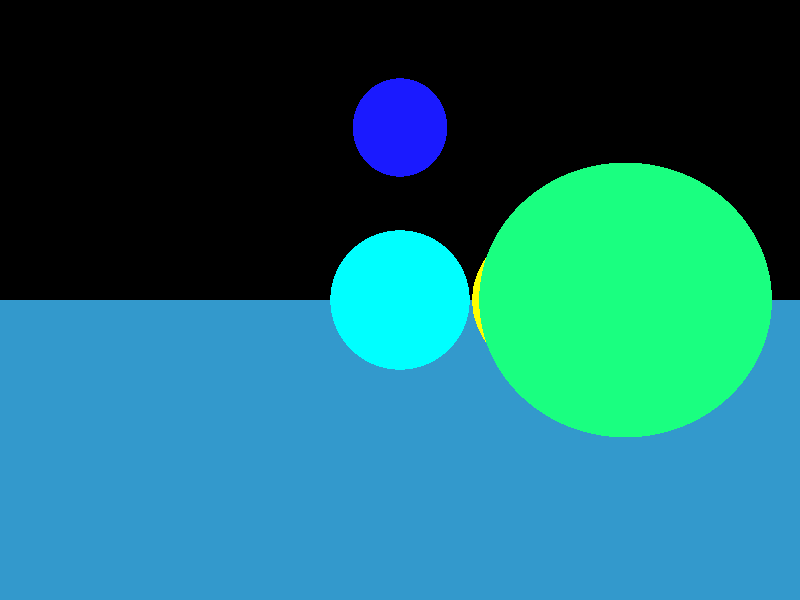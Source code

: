 // cs174, assignment 1 sample file (RIGHT HANDED)

//default camera pointing down negative z - case 0
//camera {
//location  <0, 0, 14>
//up        <0,  1,  0>
//right     <1.33333, 0,  0>
//look_at   <0, 0, 0>
//}

//camera pointing down positive x - case 1
//camera {
//location  <-14, 0,0> 
//up        <0,  1,  0>
//right     <0, 0,  1.3333>
//look_at   <0, 0, 0>
//}

//camera pointing down negative x - case 2
camera {
location  <14, 0,0> 
up        <0,  1,  0>
right     <0, 0,  -1.3333>
look_at   <0, 0, 0>
}

//camera pointing around 45 degrees
//camera {
//location  <7, 0,7> 
//up        <0,  1,  0>
//right     <.94, 0,  -.94>
//look_at   <0, 0, 0>
//}


light_source {<-100, 100, 100> color rgb <1.5, 1.5, 1.5>}



sphere { <-3.5, 0, 0>, 1
  pigment { color rgb <1.0, 0.0, 1.0>}
  finish {ambient 0.2 diffuse 0.4 specular 0.1 roughness 0.01}
}

sphere { <1, 0, 0>,1.5 
  pigment { color rgb <0.0, 1.0, 1.0>}
  finish {ambient 0.2 diffuse 0.4 specular 0.1 roughness 0.01}
}

sphere { <-2.5, 0, -4>,2 
  pigment { color rgb <1.0, 1.0, 0.0>}
  finish {ambient 0.2 diffuse 0.4 specular 0.1 roughness 0.01}
}

sphere { <2.8, 0, -4>, 2.5
  pigment { color rgb <0.1, 1.0, 0.5>}
  finish {ambient 0.2 diffuse 0.4 specular 0.1 roughness 0.01}
}

sphere { <0, 4, 0>, 1.1 
  pigment { color rgb <0.1, 0.1, 1.0>}
  finish {ambient 0.2 diffuse 0.4 specular 0.1 roughness 0.01}
}

plane {<0, 1, 0>, -4
      pigment {color rgb <0.2, 0.6, 0.8>}
      finish {ambient 0.4 diffuse 0.8}
}

